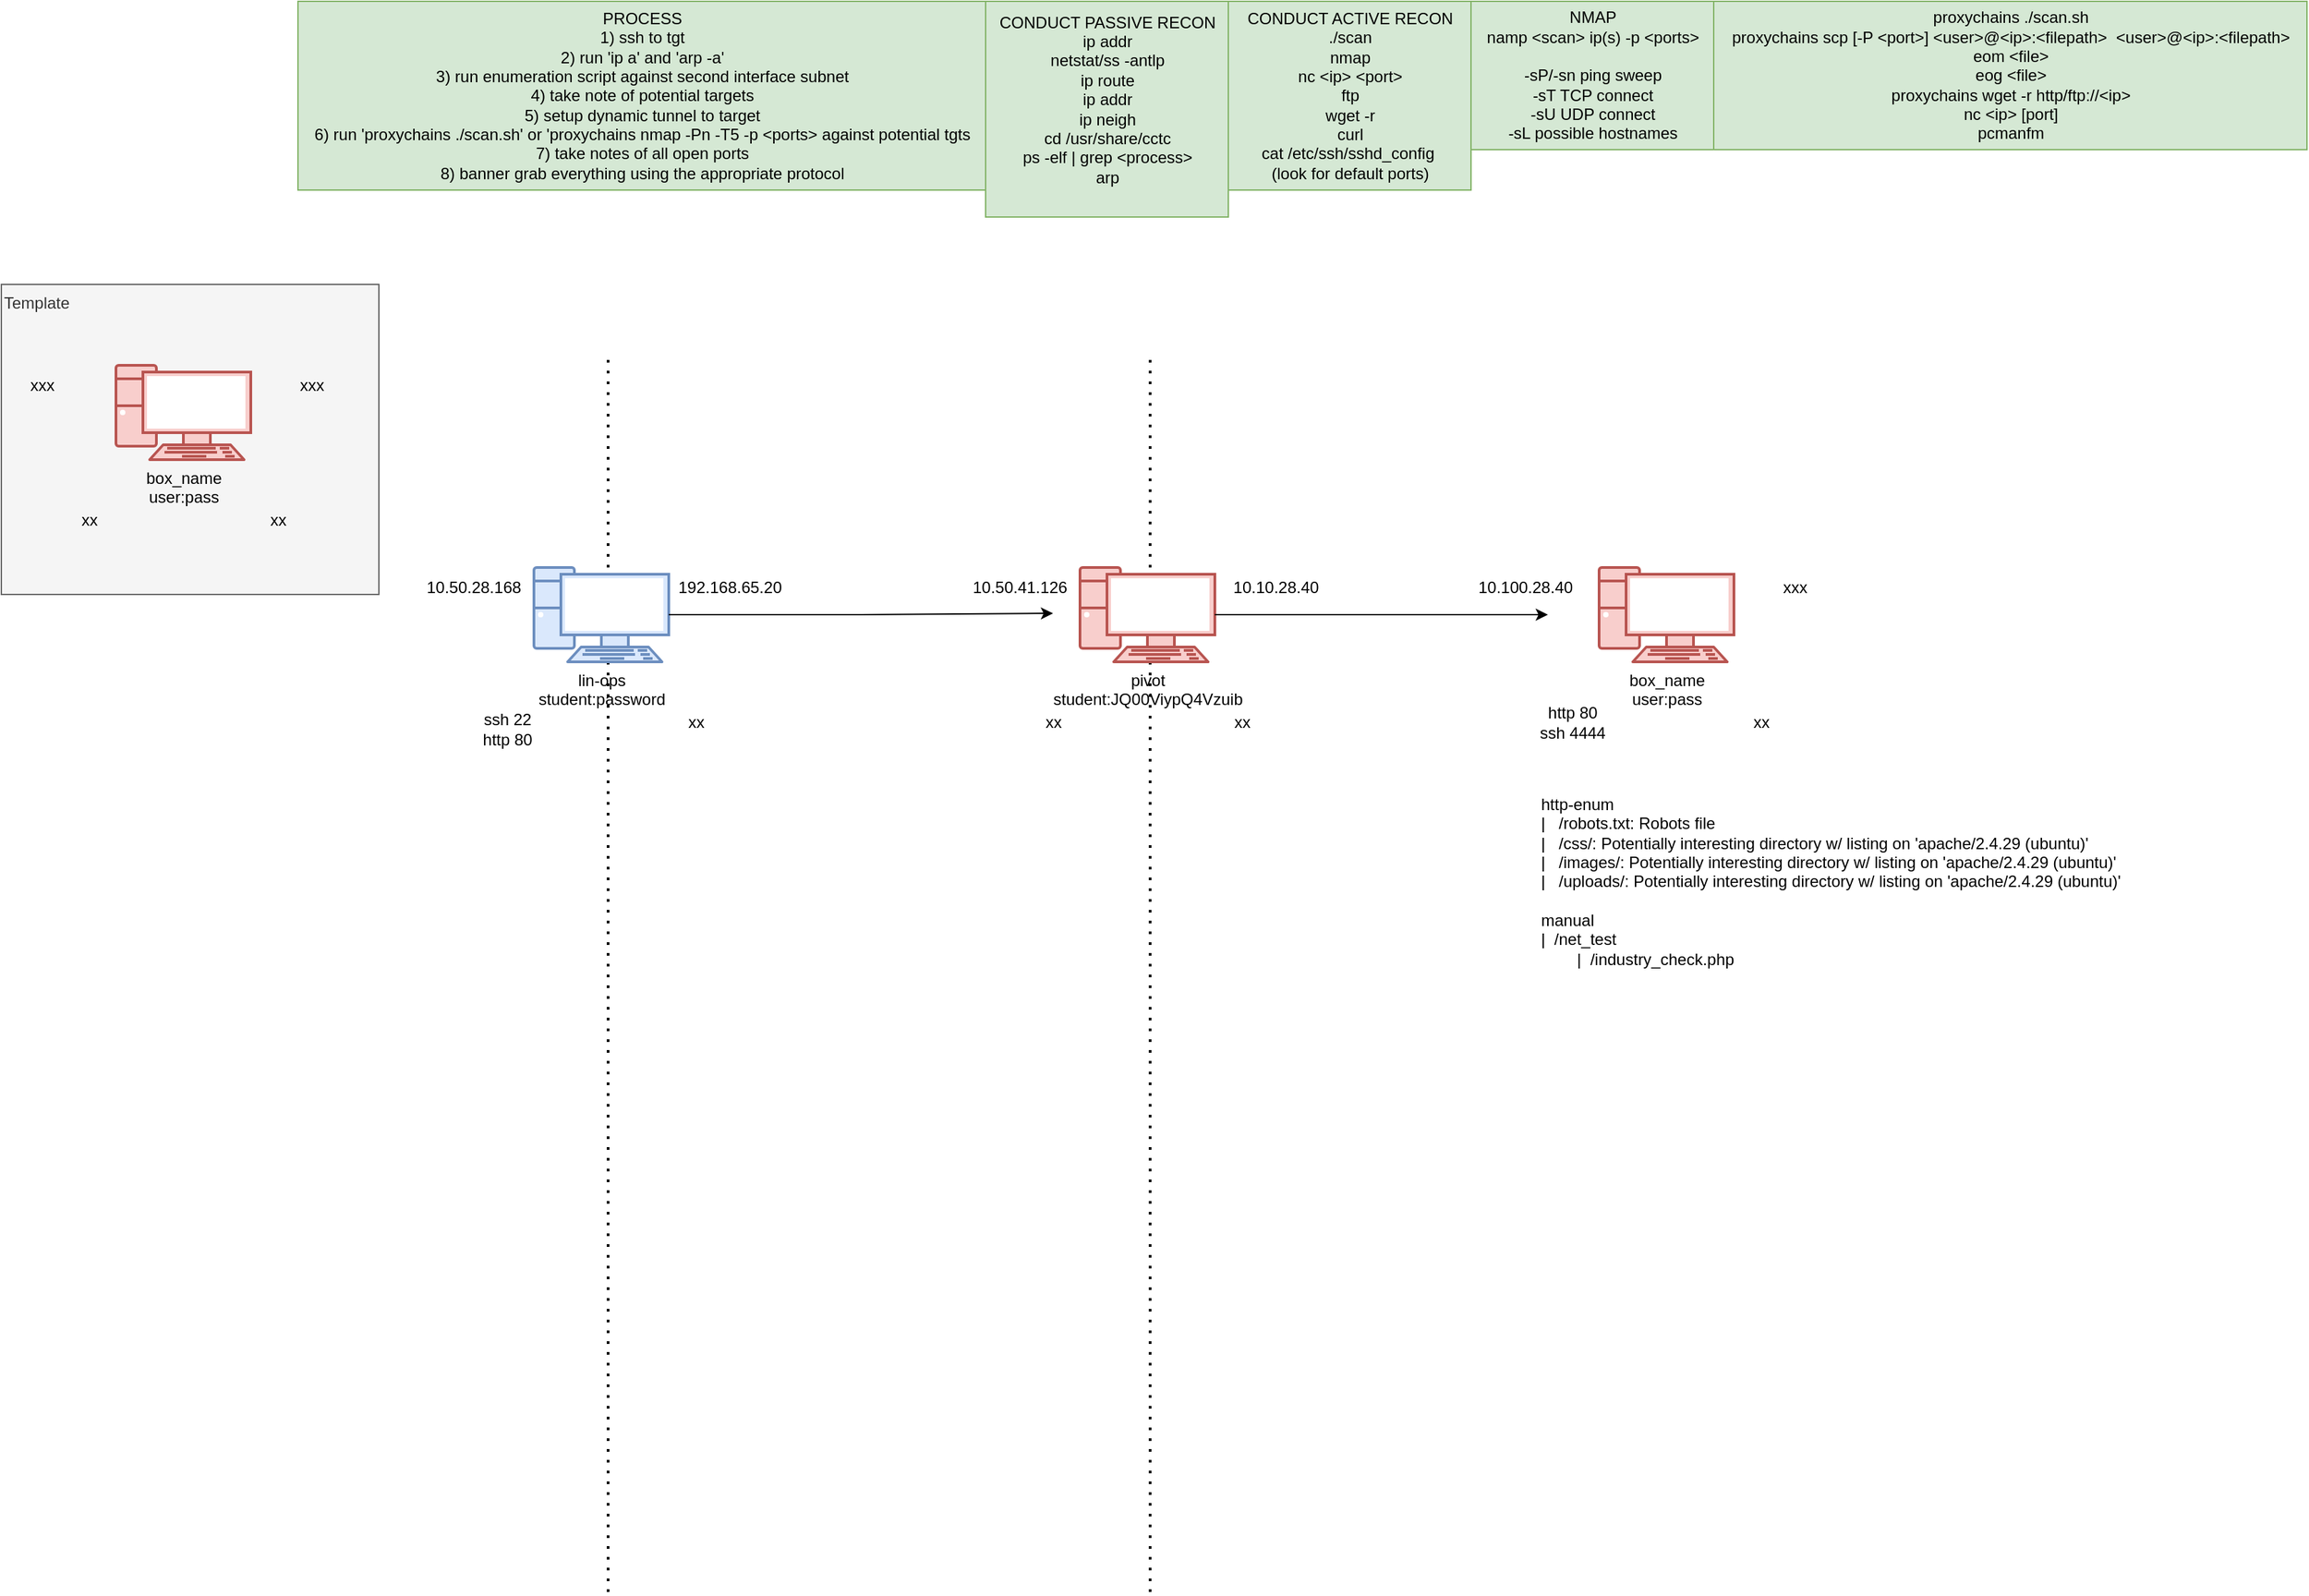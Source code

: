 <mxfile version="24.6.4" type="github">
  <diagram name="Page-1" id="VbVQSW-pzx5cs7luFLMK">
    <mxGraphModel dx="1442" dy="2093" grid="1" gridSize="10" guides="1" tooltips="1" connect="1" arrows="1" fold="1" page="1" pageScale="1" pageWidth="850" pageHeight="1100" math="0" shadow="0">
      <root>
        <mxCell id="0" />
        <mxCell id="1" parent="0" />
        <mxCell id="yNn9Nx40JVCtOGWUXmXI-1" value="" style="endArrow=none;dashed=1;html=1;dashPattern=1 3;strokeWidth=2;rounded=0;" parent="1" edge="1">
          <mxGeometry width="50" height="50" relative="1" as="geometry">
            <mxPoint x="492" y="970" as="sourcePoint" />
            <mxPoint x="492" y="50" as="targetPoint" />
          </mxGeometry>
        </mxCell>
        <mxCell id="yNn9Nx40JVCtOGWUXmXI-2" value="" style="endArrow=none;dashed=1;html=1;dashPattern=1 3;strokeWidth=2;rounded=0;" parent="1" edge="1">
          <mxGeometry width="50" height="50" relative="1" as="geometry">
            <mxPoint x="90" y="970" as="sourcePoint" />
            <mxPoint x="90" y="50" as="targetPoint" />
          </mxGeometry>
        </mxCell>
        <mxCell id="yNn9Nx40JVCtOGWUXmXI-3" value="Template" style="whiteSpace=wrap;html=1;verticalAlign=top;align=left;fillColor=#f5f5f5;fontColor=#333333;strokeColor=#666666;" parent="1" vertex="1">
          <mxGeometry x="-360" width="280" height="230" as="geometry" />
        </mxCell>
        <mxCell id="yNn9Nx40JVCtOGWUXmXI-4" value="" style="group" parent="1" vertex="1" connectable="0">
          <mxGeometry y="190" width="230" height="155" as="geometry" />
        </mxCell>
        <mxCell id="yNn9Nx40JVCtOGWUXmXI-5" value="" style="group" parent="yNn9Nx40JVCtOGWUXmXI-4" vertex="1" connectable="0">
          <mxGeometry y="20" width="230" height="135" as="geometry" />
        </mxCell>
        <mxCell id="yNn9Nx40JVCtOGWUXmXI-6" value="lin-ops&lt;div&gt;student:password&lt;/div&gt;" style="verticalAlign=top;verticalLabelPosition=bottom;labelPosition=center;align=center;html=1;outlineConnect=0;fillColor=#dae8fc;strokeColor=#6c8ebf;gradientDirection=north;strokeWidth=2;shape=mxgraph.networks.pc;" parent="yNn9Nx40JVCtOGWUXmXI-5" vertex="1">
          <mxGeometry x="35" width="100" height="70" as="geometry" />
        </mxCell>
        <mxCell id="yNn9Nx40JVCtOGWUXmXI-7" value="ssh 22&lt;div&gt;http 80&lt;/div&gt;" style="text;html=1;align=center;verticalAlign=middle;resizable=0;points=[];autosize=1;strokeColor=none;fillColor=none;" parent="yNn9Nx40JVCtOGWUXmXI-5" vertex="1">
          <mxGeometry x="-15" y="100" width="60" height="40" as="geometry" />
        </mxCell>
        <mxCell id="yNn9Nx40JVCtOGWUXmXI-8" value="192.168.65.20" style="text;html=1;align=center;verticalAlign=middle;resizable=0;points=[];autosize=1;strokeColor=none;fillColor=none;" parent="yNn9Nx40JVCtOGWUXmXI-5" vertex="1">
          <mxGeometry x="130" width="100" height="30" as="geometry" />
        </mxCell>
        <mxCell id="yNn9Nx40JVCtOGWUXmXI-9" value="10.50.28.168" style="text;html=1;align=center;verticalAlign=middle;resizable=0;points=[];autosize=1;strokeColor=none;fillColor=none;" parent="yNn9Nx40JVCtOGWUXmXI-5" vertex="1">
          <mxGeometry x="-55" width="90" height="30" as="geometry" />
        </mxCell>
        <mxCell id="yNn9Nx40JVCtOGWUXmXI-10" value="xx" style="text;html=1;align=center;verticalAlign=middle;resizable=0;points=[];autosize=1;strokeColor=none;fillColor=none;" parent="yNn9Nx40JVCtOGWUXmXI-5" vertex="1">
          <mxGeometry x="135" y="100" width="40" height="30" as="geometry" />
        </mxCell>
        <mxCell id="yNn9Nx40JVCtOGWUXmXI-11" value="" style="group" parent="1" vertex="1" connectable="0">
          <mxGeometry x="405" y="190" width="225" height="150" as="geometry" />
        </mxCell>
        <mxCell id="yNn9Nx40JVCtOGWUXmXI-12" value="" style="group" parent="yNn9Nx40JVCtOGWUXmXI-11" vertex="1" connectable="0">
          <mxGeometry y="20" width="225" height="130" as="geometry" />
        </mxCell>
        <mxCell id="yNn9Nx40JVCtOGWUXmXI-13" value="&lt;div&gt;&lt;span style=&quot;color: rgba(0, 0, 0, 0); font-family: monospace; font-size: 0px; text-align: start; background-color: initial;&quot;&gt;%3CmxGraphModel%3E%3Croot%3E%3CmxCell%20id%3D%220%22%2F%3E%3CmxCell%20id%3D%221%22%20parent%3D%220%22%2F%3E%3CmxCell%20id%3D%222%22%20value%3D%22CONDUCT%20PASSIVE%20RECON%26lt%3Bdiv%26gt%3Bip%20addr%26lt%3B%2Fdiv%26gt%3B%26lt%3Bdiv%26gt%3Bnetstat%2Fss%20-antlp%26lt%3B%2Fdiv%26gt%3B%26lt%3Bdiv%26gt%3Bip%20route%26lt%3B%2Fdiv%26gt%3B%26lt%3Bdiv%26gt%3Bip%20addr%26lt%3B%2Fdiv%26gt%3B%26lt%3Bdiv%26gt%3Bip%20neigh%26lt%3B%2Fdiv%26gt%3B%26lt%3Bdiv%26gt%3Bcd%20%2Fusr%2Fshare%2Fcctc%26lt%3B%2Fdiv%26gt%3B%26lt%3Bdiv%26gt%3Bps%20-elf%20%7C%20grep%20%26amp%3Blt%3Bprocess%26amp%3Bgt%3B%26lt%3B%2Fdiv%26gt%3B%26lt%3Bdiv%26gt%3Barp%26lt%3B%2Fdiv%26gt%3B%26lt%3Bdiv%26gt%3B%26lt%3Bbr%26gt%3B%26lt%3B%2Fdiv%26gt%3B%22%20style%3D%22text%3Bhtml%3D1%3Balign%3Dcenter%3BverticalAlign%3Dmiddle%3Bresizable%3D0%3Bpoints%3D%5B%5D%3Bautosize%3D1%3BstrokeColor%3D%2382b366%3BfillColor%3D%23d5e8d4%3B%22%20vertex%3D%221%22%20parent%3D%221%22%3E%3CmxGeometry%20x%3D%22530%22%20y%3D%22-60%22%20width%3D%22180%22%20height%3D%22160%22%20as%3D%22geometry%22%2F%3E%3C%2FmxCell%3E%3CmxCell%20id%3D%223%22%20value%3D%22%26lt%3Bdiv%26gt%3BCONDUCT%20ACTIVE%20RECON%26lt%3B%2Fdiv%26gt%3B%26lt%3Bdiv%26gt%3B.%2Fscan%26lt%3B%2Fdiv%26gt%3B%26lt%3Bdiv%26gt%3Bnmap%26lt%3B%2Fdiv%26gt%3B%26lt%3Bdiv%26gt%3Bnc%20%26amp%3Blt%3Bip%26amp%3Bgt%3B%20%26amp%3Blt%3Bport%26amp%3Bgt%3B%26lt%3B%2Fdiv%26gt%3B%26lt%3Bdiv%26gt%3Bftp%26lt%3B%2Fdiv%26gt%3B%26lt%3Bdiv%26gt%3Bwget%20-r%26lt%3B%2Fdiv%26gt%3B%26lt%3Bdiv%26gt%3Bcurl%26lt%3B%2Fdiv%26gt%3B%26lt%3Bdiv%26gt%3Bcat%20%2Fetc%2Fssh%2Fsshd_config%26amp%3Bnbsp%3B%26lt%3B%2Fdiv%26gt%3B%26lt%3Bdiv%26gt%3B(look%20for%20default%20ports)%26lt%3B%2Fdiv%26gt%3B%22%20style%3D%22text%3Bhtml%3D1%3Balign%3Dcenter%3BverticalAlign%3Dmiddle%3Bresizable%3D0%3Bpoints%3D%5B%5D%3Bautosize%3D1%3BstrokeColor%3D%2382b366%3BfillColor%3D%23d5e8d4%3B%22%20vertex%3D%221%22%20parent%3D%221%22%3E%3CmxGeometry%20x%3D%22710%22%20y%3D%22-60%22%20width%3D%22180%22%20height%3D%22140%22%20as%3D%22geometry%22%2F%3E%3C%2FmxCell%3E%3CmxCell%20id%3D%224%22%20value%3D%22proxychains%20.%2Fscan.sh%26lt%3Bdiv%26gt%3Bproxychains%20scp%20%5B-P%20%26amp%3Blt%3Bport%26amp%3Bgt%3B%5D%20%26amp%3Blt%3Buser%26amp%3Bgt%3B%40%26amp%3Blt%3Bip%26amp%3Bgt%3B%3A%26amp%3Blt%3Bfilepath%26amp%3Bgt%3B%26amp%3Bnbsp%3B%20%26amp%3Blt%3Buser%26amp%3Bgt%3B%40%26amp%3Blt%3Bip%26amp%3Bgt%3B%3A%26amp%3Blt%3Bfilepath%26amp%3Bgt%3B%26lt%3B%2Fdiv%26gt%3B%26lt%3Bdiv%26gt%3Beom%20%26amp%3Blt%3Bfile%26amp%3Bgt%3B%26lt%3B%2Fdiv%26gt%3B%26lt%3Bdiv%26gt%3Beog%20%26amp%3Blt%3Bfile%26amp%3Bgt%3B%26lt%3B%2Fdiv%26gt%3B%26lt%3Bdiv%26gt%3Bproxychains%20wget%20-r%20http%2Fftp%3A%2F%2F%26amp%3Blt%3Bip%26amp%3Bgt%3B%26lt%3B%2Fdiv%26gt%3B%26lt%3Bdiv%26gt%3Bnc%20%26amp%3Blt%3Bip%26amp%3Bgt%3B%20%5Bport%5D%26lt%3B%2Fdiv%26gt%3B%26lt%3Bdiv%26gt%3Bpcmanfm%26lt%3B%2Fdiv%26gt%3B%22%20style%3D%22text%3Bhtml%3D1%3Balign%3Dcenter%3BverticalAlign%3Dmiddle%3Bresizable%3D0%3Bpoints%3D%5B%5D%3Bautosize%3D1%3BstrokeColor%3D%2382b366%3BfillColor%3D%23d5e8d4%3B%22%20vertex%3D%221%22%20parent%3D%221%22%3E%3CmxGeometry%20x%3D%221070%22%20y%3D%22-60%22%20width%3D%22440%22%20height%3D%22110%22%20as%3D%22geometry%22%2F%3E%3C%2FmxCell%3E%3CmxCell%20id%3D%225%22%20value%3D%22%26lt%3Bdiv%26gt%3BNMAP%26lt%3B%2Fdiv%26gt%3B%26lt%3Bdiv%26gt%3Bnamp%20%26amp%3Blt%3Bscan%26amp%3Bgt%3B%20ip(s)%20-p%20%26amp%3Blt%3Bports%26amp%3Bgt%3B%26lt%3B%2Fdiv%26gt%3B%26lt%3Bdiv%26gt%3B%26lt%3Bbr%26gt%3B%26lt%3B%2Fdiv%26gt%3B%26lt%3Bdiv%26gt%3B%26lt%3Bspan%20style%3D%26quot%3Bbackground-color%3A%20initial%3B%26quot%3B%26gt%3B-sP%2F-sn%20ping%20sweep%26lt%3B%2Fspan%26gt%3B%26lt%3Bbr%26gt%3B%26lt%3B%2Fdiv%26gt%3B%26lt%3Bdiv%26gt%3B-sT%20TCP%20connect%26lt%3B%2Fdiv%26gt%3B%26lt%3Bdiv%26gt%3B-sU%20UDP%20connect%26lt%3B%2Fdiv%26gt%3B%26lt%3Bdiv%26gt%3B-sL%20possible%20hostnames%26lt%3Bbr%26gt%3B%26lt%3B%2Fdiv%26gt%3B%22%20style%3D%22text%3Bhtml%3D1%3Balign%3Dcenter%3BverticalAlign%3Dmiddle%3Bresizable%3D0%3Bpoints%3D%5B%5D%3Bautosize%3D1%3BstrokeColor%3D%2382b366%3BfillColor%3D%23d5e8d4%3B%22%20vertex%3D%221%22%20parent%3D%221%22%3E%3CmxGeometry%20x%3D%22890%22%20y%3D%22-60%22%20width%3D%22180%22%20height%3D%22110%22%20as%3D%22geometry%22%2F%3E%3C%2FmxCell%3E%3CmxCell%20id%3D%226%22%20value%3D%22%26lt%3Bdiv%26gt%3BPROCESS%26lt%3B%2Fdiv%26gt%3B%26lt%3Bdiv%26gt%3B1)%20ssh%20to%20tgt%26lt%3B%2Fdiv%26gt%3B%26lt%3Bdiv%26gt%3B2)%20run%20&#39;ip%20a&#39;%20and%20&#39;arp%20-a&#39;%26lt%3B%2Fdiv%26gt%3B%26lt%3Bdiv%26gt%3B3)%20run%20enumeration%20script%20against%20second%20interface%20subnet%26lt%3B%2Fdiv%26gt%3B%26lt%3Bdiv%26gt%3B4)%20take%20note%20of%20potential%20targets%26lt%3B%2Fdiv%26gt%3B%26lt%3Bdiv%26gt%3B5)%20setup%20dynamic%20tunnel%20to%20target%26lt%3B%2Fdiv%26gt%3B%26lt%3Bdiv%26gt%3B6)%20run%20&#39;proxychains%20.%2Fscan.sh&#39;%20or%20&#39;proxychains%20nmap%20-Pn%20-T5%20-p%20%26amp%3Blt%3Bports%26amp%3Bgt%3B%20against%20potential%20tgts%26lt%3B%2Fdiv%26gt%3B%26lt%3Bdiv%26gt%3B7)%20take%20notes%20of%20all%20open%20ports%26lt%3B%2Fdiv%26gt%3B%26lt%3Bdiv%26gt%3B8)%20banner%20grab%20everything%20using%20the%20appropriate%20protocol%26lt%3B%2Fdiv%26gt%3B%22%20style%3D%22text%3Bhtml%3D1%3Balign%3Dcenter%3BverticalAlign%3Dmiddle%3Bresizable%3D0%3Bpoints%3D%5B%5D%3Bautosize%3D1%3BstrokeColor%3D%2382b366%3BfillColor%3D%23d5e8d4%3B%22%20vertex%3D%221%22%20parent%3D%221%22%3E%3CmxGeometry%20x%3D%2220%22%20y%3D%22-60%22%20width%3D%22510%22%20height%3D%22140%22%20as%3D%22geometry%22%2F%3E%3C%2FmxCell%3E%3C%2Froot%3E%3C%2FmxGraphModel%3E&lt;/span&gt;pivot&lt;/div&gt;&lt;div&gt;student:JQ00ViypQ4Vzuib&lt;/div&gt;" style="verticalAlign=top;verticalLabelPosition=bottom;labelPosition=center;align=center;html=1;outlineConnect=0;fillColor=#f8cecc;strokeColor=#b85450;gradientDirection=north;strokeWidth=2;shape=mxgraph.networks.pc;" parent="yNn9Nx40JVCtOGWUXmXI-12" vertex="1">
          <mxGeometry x="35" width="100" height="70" as="geometry" />
        </mxCell>
        <mxCell id="yNn9Nx40JVCtOGWUXmXI-14" value="xx" style="text;html=1;align=center;verticalAlign=middle;resizable=0;points=[];autosize=1;strokeColor=none;fillColor=none;" parent="yNn9Nx40JVCtOGWUXmXI-12" vertex="1">
          <mxGeometry x="-5" y="100" width="40" height="30" as="geometry" />
        </mxCell>
        <mxCell id="yNn9Nx40JVCtOGWUXmXI-15" value="10.10.28.40" style="text;html=1;align=center;verticalAlign=middle;resizable=0;points=[];autosize=1;strokeColor=none;fillColor=none;" parent="yNn9Nx40JVCtOGWUXmXI-12" vertex="1">
          <mxGeometry x="135" width="90" height="30" as="geometry" />
        </mxCell>
        <mxCell id="yNn9Nx40JVCtOGWUXmXI-16" value="10.50.41.126" style="text;html=1;align=center;verticalAlign=middle;resizable=0;points=[];autosize=1;strokeColor=none;fillColor=none;" parent="yNn9Nx40JVCtOGWUXmXI-12" vertex="1">
          <mxGeometry x="-55" width="90" height="30" as="geometry" />
        </mxCell>
        <mxCell id="yNn9Nx40JVCtOGWUXmXI-17" value="xx" style="text;html=1;align=center;verticalAlign=middle;resizable=0;points=[];autosize=1;strokeColor=none;fillColor=none;" parent="yNn9Nx40JVCtOGWUXmXI-12" vertex="1">
          <mxGeometry x="135" y="100" width="40" height="30" as="geometry" />
        </mxCell>
        <mxCell id="yNn9Nx40JVCtOGWUXmXI-18" style="edgeStyle=orthogonalEdgeStyle;rounded=0;orthogonalLoop=1;jettySize=auto;html=1;exitX=1;exitY=0.5;exitDx=0;exitDy=0;exitPerimeter=0;" parent="1" source="yNn9Nx40JVCtOGWUXmXI-6" edge="1">
          <mxGeometry relative="1" as="geometry">
            <mxPoint x="420" y="244" as="targetPoint" />
          </mxGeometry>
        </mxCell>
        <mxCell id="yNn9Nx40JVCtOGWUXmXI-19" value="" style="group" parent="1" vertex="1" connectable="0">
          <mxGeometry x="-350" y="40" width="265" height="150" as="geometry" />
        </mxCell>
        <mxCell id="yNn9Nx40JVCtOGWUXmXI-20" value="" style="group" parent="yNn9Nx40JVCtOGWUXmXI-19" vertex="1" connectable="0">
          <mxGeometry x="40" width="225" height="150" as="geometry" />
        </mxCell>
        <mxCell id="yNn9Nx40JVCtOGWUXmXI-21" value="" style="group" parent="yNn9Nx40JVCtOGWUXmXI-20" vertex="1" connectable="0">
          <mxGeometry y="20" width="225" height="130" as="geometry" />
        </mxCell>
        <mxCell id="yNn9Nx40JVCtOGWUXmXI-22" value="box_name&lt;div&gt;user:pass&lt;/div&gt;" style="verticalAlign=top;verticalLabelPosition=bottom;labelPosition=center;align=center;html=1;outlineConnect=0;fillColor=#f8cecc;strokeColor=#b85450;gradientDirection=north;strokeWidth=2;shape=mxgraph.networks.pc;" parent="yNn9Nx40JVCtOGWUXmXI-21" vertex="1">
          <mxGeometry x="35" width="100" height="70" as="geometry" />
        </mxCell>
        <mxCell id="yNn9Nx40JVCtOGWUXmXI-23" value="xx" style="text;html=1;align=center;verticalAlign=middle;resizable=0;points=[];autosize=1;strokeColor=none;fillColor=none;" parent="yNn9Nx40JVCtOGWUXmXI-21" vertex="1">
          <mxGeometry x="-5" y="100" width="40" height="30" as="geometry" />
        </mxCell>
        <mxCell id="yNn9Nx40JVCtOGWUXmXI-24" value="xxx" style="text;html=1;align=center;verticalAlign=middle;resizable=0;points=[];autosize=1;strokeColor=none;fillColor=none;" parent="yNn9Nx40JVCtOGWUXmXI-21" vertex="1">
          <mxGeometry x="160" width="40" height="30" as="geometry" />
        </mxCell>
        <mxCell id="yNn9Nx40JVCtOGWUXmXI-25" value="xx" style="text;html=1;align=center;verticalAlign=middle;resizable=0;points=[];autosize=1;strokeColor=none;fillColor=none;" parent="yNn9Nx40JVCtOGWUXmXI-21" vertex="1">
          <mxGeometry x="135" y="100" width="40" height="30" as="geometry" />
        </mxCell>
        <mxCell id="yNn9Nx40JVCtOGWUXmXI-26" value="xxx" style="text;html=1;align=center;verticalAlign=middle;resizable=0;points=[];autosize=1;strokeColor=none;fillColor=none;" parent="yNn9Nx40JVCtOGWUXmXI-19" vertex="1">
          <mxGeometry y="20" width="40" height="30" as="geometry" />
        </mxCell>
        <mxCell id="yNn9Nx40JVCtOGWUXmXI-27" value="CONDUCT PASSIVE RECON&lt;div&gt;ip addr&lt;/div&gt;&lt;div&gt;netstat/ss -antlp&lt;/div&gt;&lt;div&gt;ip route&lt;/div&gt;&lt;div&gt;ip addr&lt;/div&gt;&lt;div&gt;ip neigh&lt;/div&gt;&lt;div&gt;cd /usr/share/cctc&lt;/div&gt;&lt;div&gt;ps -elf | grep &amp;lt;process&amp;gt;&lt;/div&gt;&lt;div&gt;arp&lt;/div&gt;&lt;div&gt;&lt;br&gt;&lt;/div&gt;" style="text;html=1;align=center;verticalAlign=middle;resizable=0;points=[];autosize=1;strokeColor=#82b366;fillColor=#d5e8d4;" parent="1" vertex="1">
          <mxGeometry x="370" y="-210" width="180" height="160" as="geometry" />
        </mxCell>
        <mxCell id="yNn9Nx40JVCtOGWUXmXI-28" value="&lt;div&gt;CONDUCT ACTIVE RECON&lt;/div&gt;&lt;div&gt;./scan&lt;/div&gt;&lt;div&gt;nmap&lt;/div&gt;&lt;div&gt;nc &amp;lt;ip&amp;gt; &amp;lt;port&amp;gt;&lt;/div&gt;&lt;div&gt;ftp&lt;/div&gt;&lt;div&gt;wget -r&lt;/div&gt;&lt;div&gt;curl&lt;/div&gt;&lt;div&gt;cat /etc/ssh/sshd_config&amp;nbsp;&lt;/div&gt;&lt;div&gt;(look for default ports)&lt;/div&gt;" style="text;html=1;align=center;verticalAlign=middle;resizable=0;points=[];autosize=1;strokeColor=#82b366;fillColor=#d5e8d4;" parent="1" vertex="1">
          <mxGeometry x="550" y="-210" width="180" height="140" as="geometry" />
        </mxCell>
        <mxCell id="yNn9Nx40JVCtOGWUXmXI-29" value="proxychains ./scan.sh&lt;div&gt;proxychains scp [-P &amp;lt;port&amp;gt;] &amp;lt;user&amp;gt;@&amp;lt;ip&amp;gt;:&amp;lt;filepath&amp;gt;&amp;nbsp; &amp;lt;user&amp;gt;@&amp;lt;ip&amp;gt;:&amp;lt;filepath&amp;gt;&lt;/div&gt;&lt;div&gt;eom &amp;lt;file&amp;gt;&lt;/div&gt;&lt;div&gt;eog &amp;lt;file&amp;gt;&lt;/div&gt;&lt;div&gt;proxychains wget -r http/ftp://&amp;lt;ip&amp;gt;&lt;/div&gt;&lt;div&gt;nc &amp;lt;ip&amp;gt; [port]&lt;/div&gt;&lt;div&gt;pcmanfm&lt;/div&gt;" style="text;html=1;align=center;verticalAlign=middle;resizable=0;points=[];autosize=1;strokeColor=#82b366;fillColor=#d5e8d4;" parent="1" vertex="1">
          <mxGeometry x="910" y="-210" width="440" height="110" as="geometry" />
        </mxCell>
        <mxCell id="yNn9Nx40JVCtOGWUXmXI-30" value="&lt;div&gt;NMAP&lt;/div&gt;&lt;div&gt;namp &amp;lt;scan&amp;gt; ip(s) -p &amp;lt;ports&amp;gt;&lt;/div&gt;&lt;div&gt;&lt;br&gt;&lt;/div&gt;&lt;div&gt;&lt;span style=&quot;background-color: initial;&quot;&gt;-sP/-sn ping sweep&lt;/span&gt;&lt;br&gt;&lt;/div&gt;&lt;div&gt;-sT TCP connect&lt;/div&gt;&lt;div&gt;-sU UDP connect&lt;/div&gt;&lt;div&gt;-sL possible hostnames&lt;br&gt;&lt;/div&gt;" style="text;html=1;align=center;verticalAlign=middle;resizable=0;points=[];autosize=1;strokeColor=#82b366;fillColor=#d5e8d4;" parent="1" vertex="1">
          <mxGeometry x="730" y="-210" width="180" height="110" as="geometry" />
        </mxCell>
        <mxCell id="yNn9Nx40JVCtOGWUXmXI-31" value="&lt;div&gt;PROCESS&lt;/div&gt;&lt;div&gt;1) ssh to tgt&lt;/div&gt;&lt;div&gt;2) run &#39;ip a&#39; and &#39;arp -a&#39;&lt;/div&gt;&lt;div&gt;3) run enumeration script against second interface subnet&lt;/div&gt;&lt;div&gt;4) take note of potential targets&lt;/div&gt;&lt;div&gt;5) setup dynamic tunnel to target&lt;/div&gt;&lt;div&gt;6) run &#39;proxychains ./scan.sh&#39; or &#39;proxychains nmap -Pn -T5 -p &amp;lt;ports&amp;gt; against potential tgts&lt;/div&gt;&lt;div&gt;7) take notes of all open ports&lt;/div&gt;&lt;div&gt;8) banner grab everything using the appropriate protocol&lt;/div&gt;" style="text;html=1;align=center;verticalAlign=middle;resizable=0;points=[];autosize=1;strokeColor=#82b366;fillColor=#d5e8d4;" parent="1" vertex="1">
          <mxGeometry x="-140" y="-210" width="510" height="140" as="geometry" />
        </mxCell>
        <mxCell id="yNn9Nx40JVCtOGWUXmXI-32" value="" style="group" parent="1" vertex="1" connectable="0">
          <mxGeometry x="750" y="190" width="265" height="155" as="geometry" />
        </mxCell>
        <mxCell id="yNn9Nx40JVCtOGWUXmXI-33" value="" style="group" parent="yNn9Nx40JVCtOGWUXmXI-32" vertex="1" connectable="0">
          <mxGeometry x="40" width="225" height="155" as="geometry" />
        </mxCell>
        <mxCell id="yNn9Nx40JVCtOGWUXmXI-34" value="" style="group" parent="yNn9Nx40JVCtOGWUXmXI-33" vertex="1" connectable="0">
          <mxGeometry y="20" width="225" height="135" as="geometry" />
        </mxCell>
        <mxCell id="yNn9Nx40JVCtOGWUXmXI-35" value="box_name&lt;div&gt;user:pass&lt;/div&gt;" style="verticalAlign=top;verticalLabelPosition=bottom;labelPosition=center;align=center;html=1;outlineConnect=0;fillColor=#f8cecc;strokeColor=#b85450;gradientDirection=north;strokeWidth=2;shape=mxgraph.networks.pc;" parent="yNn9Nx40JVCtOGWUXmXI-34" vertex="1">
          <mxGeometry x="35" width="100" height="70" as="geometry" />
        </mxCell>
        <mxCell id="yNn9Nx40JVCtOGWUXmXI-36" value="http 80&lt;div&gt;ssh 4444&lt;/div&gt;" style="text;html=1;align=center;verticalAlign=middle;resizable=0;points=[];autosize=1;strokeColor=none;fillColor=none;" parent="yNn9Nx40JVCtOGWUXmXI-34" vertex="1">
          <mxGeometry x="-20" y="95" width="70" height="40" as="geometry" />
        </mxCell>
        <mxCell id="yNn9Nx40JVCtOGWUXmXI-37" value="xxx" style="text;html=1;align=center;verticalAlign=middle;resizable=0;points=[];autosize=1;strokeColor=none;fillColor=none;" parent="yNn9Nx40JVCtOGWUXmXI-34" vertex="1">
          <mxGeometry x="160" width="40" height="30" as="geometry" />
        </mxCell>
        <mxCell id="yNn9Nx40JVCtOGWUXmXI-38" value="xx" style="text;html=1;align=center;verticalAlign=middle;resizable=0;points=[];autosize=1;strokeColor=none;fillColor=none;" parent="yNn9Nx40JVCtOGWUXmXI-34" vertex="1">
          <mxGeometry x="135" y="100" width="40" height="30" as="geometry" />
        </mxCell>
        <mxCell id="yNn9Nx40JVCtOGWUXmXI-39" value="10.100.28.40" style="text;html=1;align=center;verticalAlign=middle;resizable=0;points=[];autosize=1;strokeColor=none;fillColor=none;" parent="yNn9Nx40JVCtOGWUXmXI-32" vertex="1">
          <mxGeometry x="-25" y="20" width="90" height="30" as="geometry" />
        </mxCell>
        <mxCell id="yNn9Nx40JVCtOGWUXmXI-40" value="&lt;div&gt;http-enum&lt;/div&gt;&lt;div&gt;|&amp;nbsp; &amp;nbsp;/robots.txt: Robots file&lt;/div&gt;&lt;div&gt;|&amp;nbsp; &amp;nbsp;/css/: Potentially interesting directory w/ listing on &#39;apache/2.4.29 (ubuntu)&#39;&lt;/div&gt;&lt;div&gt;|&amp;nbsp; &amp;nbsp;/images/: Potentially interesting directory w/ listing on &#39;apache/2.4.29 (ubuntu)&#39;&lt;/div&gt;&lt;div&gt;|&amp;nbsp; &amp;nbsp;/uploads/: Potentially interesting directory w/ listing on &#39;apache/2.4.29 (ubuntu)&#39;&lt;/div&gt;&lt;div&gt;&lt;br&gt;&lt;/div&gt;&lt;div&gt;manual&lt;/div&gt;&lt;div&gt;|&amp;nbsp; /net_test&lt;/div&gt;&lt;div&gt;&lt;span style=&quot;white-space: pre;&quot;&gt;&#x9;&lt;/span&gt;|&amp;nbsp; /industry_check.php&lt;br&gt;&lt;/div&gt;" style="text;html=1;align=left;verticalAlign=middle;resizable=0;points=[];autosize=1;strokeColor=none;fillColor=none;" parent="1" vertex="1">
          <mxGeometry x="780" y="373" width="450" height="140" as="geometry" />
        </mxCell>
        <mxCell id="07xAVutP8Zx2VsPJWfE--1" style="edgeStyle=orthogonalEdgeStyle;rounded=0;orthogonalLoop=1;jettySize=auto;html=1;exitX=1;exitY=0.5;exitDx=0;exitDy=0;exitPerimeter=0;entryX=0.689;entryY=1.167;entryDx=0;entryDy=0;entryPerimeter=0;" edge="1" parent="1" source="yNn9Nx40JVCtOGWUXmXI-13" target="yNn9Nx40JVCtOGWUXmXI-39">
          <mxGeometry relative="1" as="geometry" />
        </mxCell>
      </root>
    </mxGraphModel>
  </diagram>
</mxfile>
